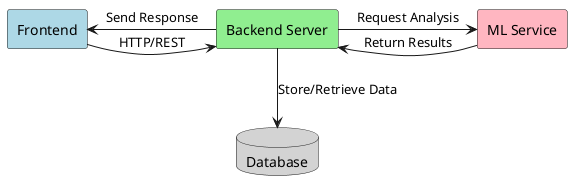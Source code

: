 @startuml System Architecture

' Define main components
rectangle "Frontend" as Front #LightBlue
rectangle "Backend Server" as Back #LightGreen
rectangle "ML Service" as ML #LightPink
database "Database" as DB #LightGray

' Define relationships with clear direction
Front -right-> Back : HTTP/REST
Back -down-> DB : Store/Retrieve Data
Back -right-> ML : Request Analysis
ML -left-> Back : Return Results
Back -left-> Front : Send Response

@enduml 